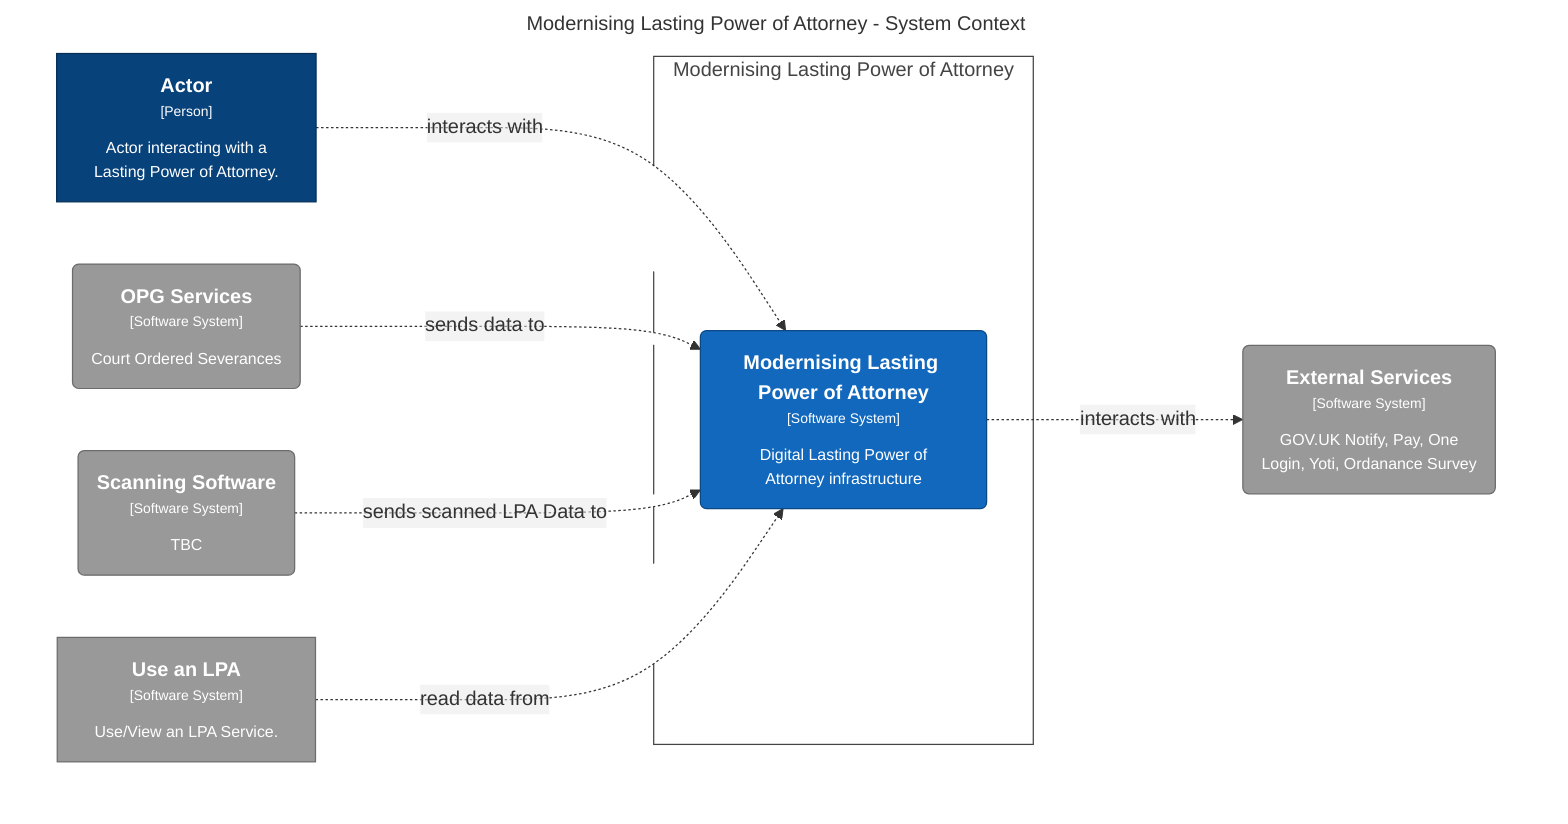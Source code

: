 graph TB
  linkStyle default fill:#ffffff

  subgraph diagram [Modernising Lasting Power of Attorney - System Context]
    style diagram fill:#ffffff,stroke:#ffffff

    subgraph enterprise [Modernising Lasting Power of Attorney]
      style enterprise fill:#ffffff,stroke:#444444,color:#444444

      2("<div style='font-weight: bold'>Modernising Lasting Power of Attorney</div><div style='font-size: 70%; margin-top: 0px'>[Software System]</div><div style='font-size: 80%; margin-top:10px'>Digital Lasting Power of<br />Attorney infrastructure</div>")
      style 2 fill:#1168bd,stroke:#0b4884,color:#ffffff
    end

    1["<div style='font-weight: bold'>Actor</div><div style='font-size: 70%; margin-top: 0px'>[Person]</div><div style='font-size: 80%; margin-top:10px'>Actor interacting with a<br />Lasting Power of Attorney.</div>"]
    style 1 fill:#08427b,stroke:#052e56,color:#ffffff
    29("<div style='font-weight: bold'>External Services</div><div style='font-size: 70%; margin-top: 0px'>[Software System]</div><div style='font-size: 80%; margin-top:10px'>GOV.UK Notify, Pay, One<br />Login, Yoti, Ordanance Survey</div>")
    style 29 fill:#999999,stroke:#6b6b6b,color:#ffffff
    30("<div style='font-weight: bold'>OPG Services</div><div style='font-size: 70%; margin-top: 0px'>[Software System]</div><div style='font-size: 80%; margin-top:10px'>Court Ordered Severances</div>")
    style 30 fill:#999999,stroke:#6b6b6b,color:#ffffff
    31("<div style='font-weight: bold'>Scanning Software</div><div style='font-size: 70%; margin-top: 0px'>[Software System]</div><div style='font-size: 80%; margin-top:10px'>TBC</div>")
    style 31 fill:#999999,stroke:#6b6b6b,color:#ffffff
    32["<div style='font-weight: bold'>Use an LPA</div><div style='font-size: 70%; margin-top: 0px'>[Software System]</div><div style='font-size: 80%; margin-top:10px'>Use/View an LPA Service.</div>"]
    style 32 fill:#999999,stroke:#6b6b6b,color:#ffffff

    1-. "<div>interacts with</div><div style='font-size: 70%'></div>" .->2
    2-. "<div>interacts with</div><div style='font-size: 70%'></div>" .->29
    30-. "<div>sends data to</div><div style='font-size: 70%'></div>" .->2
    31-. "<div>sends scanned LPA Data to</div><div style='font-size: 70%'></div>" .->2
    32-. "<div>read data from</div><div style='font-size: 70%'></div>" .->2
  end